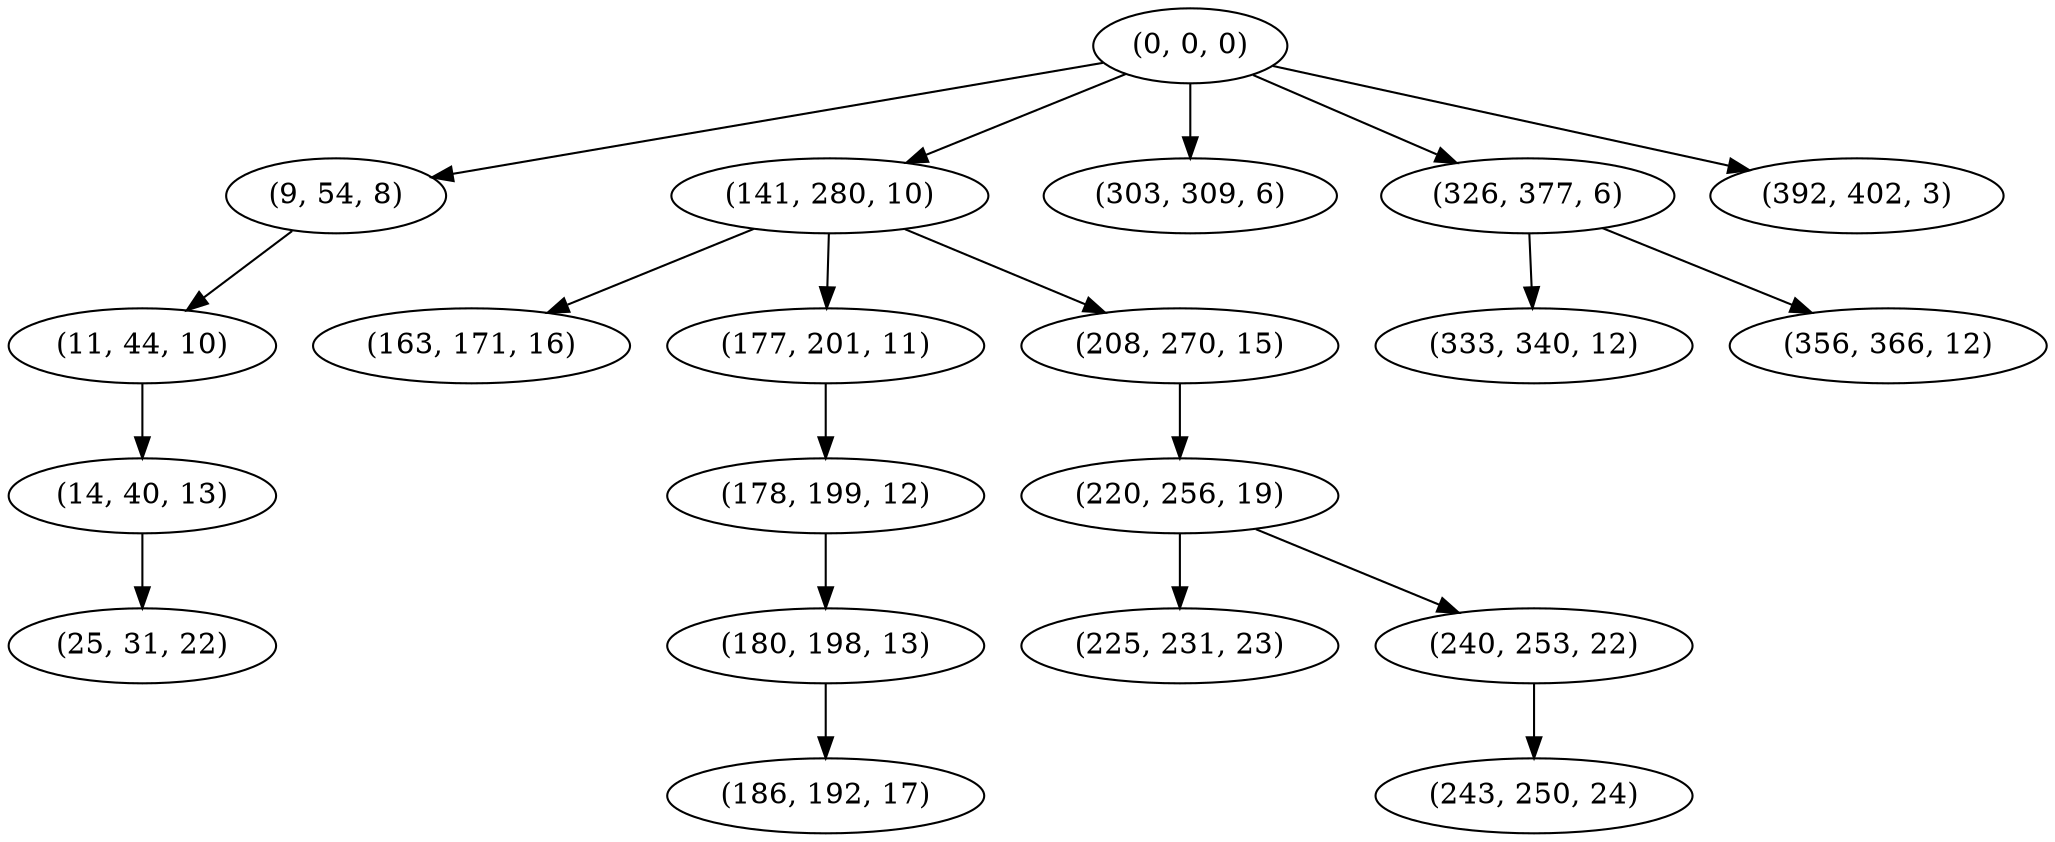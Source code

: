 digraph tree {
    "(0, 0, 0)";
    "(9, 54, 8)";
    "(11, 44, 10)";
    "(14, 40, 13)";
    "(25, 31, 22)";
    "(141, 280, 10)";
    "(163, 171, 16)";
    "(177, 201, 11)";
    "(178, 199, 12)";
    "(180, 198, 13)";
    "(186, 192, 17)";
    "(208, 270, 15)";
    "(220, 256, 19)";
    "(225, 231, 23)";
    "(240, 253, 22)";
    "(243, 250, 24)";
    "(303, 309, 6)";
    "(326, 377, 6)";
    "(333, 340, 12)";
    "(356, 366, 12)";
    "(392, 402, 3)";
    "(0, 0, 0)" -> "(9, 54, 8)";
    "(0, 0, 0)" -> "(141, 280, 10)";
    "(0, 0, 0)" -> "(303, 309, 6)";
    "(0, 0, 0)" -> "(326, 377, 6)";
    "(0, 0, 0)" -> "(392, 402, 3)";
    "(9, 54, 8)" -> "(11, 44, 10)";
    "(11, 44, 10)" -> "(14, 40, 13)";
    "(14, 40, 13)" -> "(25, 31, 22)";
    "(141, 280, 10)" -> "(163, 171, 16)";
    "(141, 280, 10)" -> "(177, 201, 11)";
    "(141, 280, 10)" -> "(208, 270, 15)";
    "(177, 201, 11)" -> "(178, 199, 12)";
    "(178, 199, 12)" -> "(180, 198, 13)";
    "(180, 198, 13)" -> "(186, 192, 17)";
    "(208, 270, 15)" -> "(220, 256, 19)";
    "(220, 256, 19)" -> "(225, 231, 23)";
    "(220, 256, 19)" -> "(240, 253, 22)";
    "(240, 253, 22)" -> "(243, 250, 24)";
    "(326, 377, 6)" -> "(333, 340, 12)";
    "(326, 377, 6)" -> "(356, 366, 12)";
}
